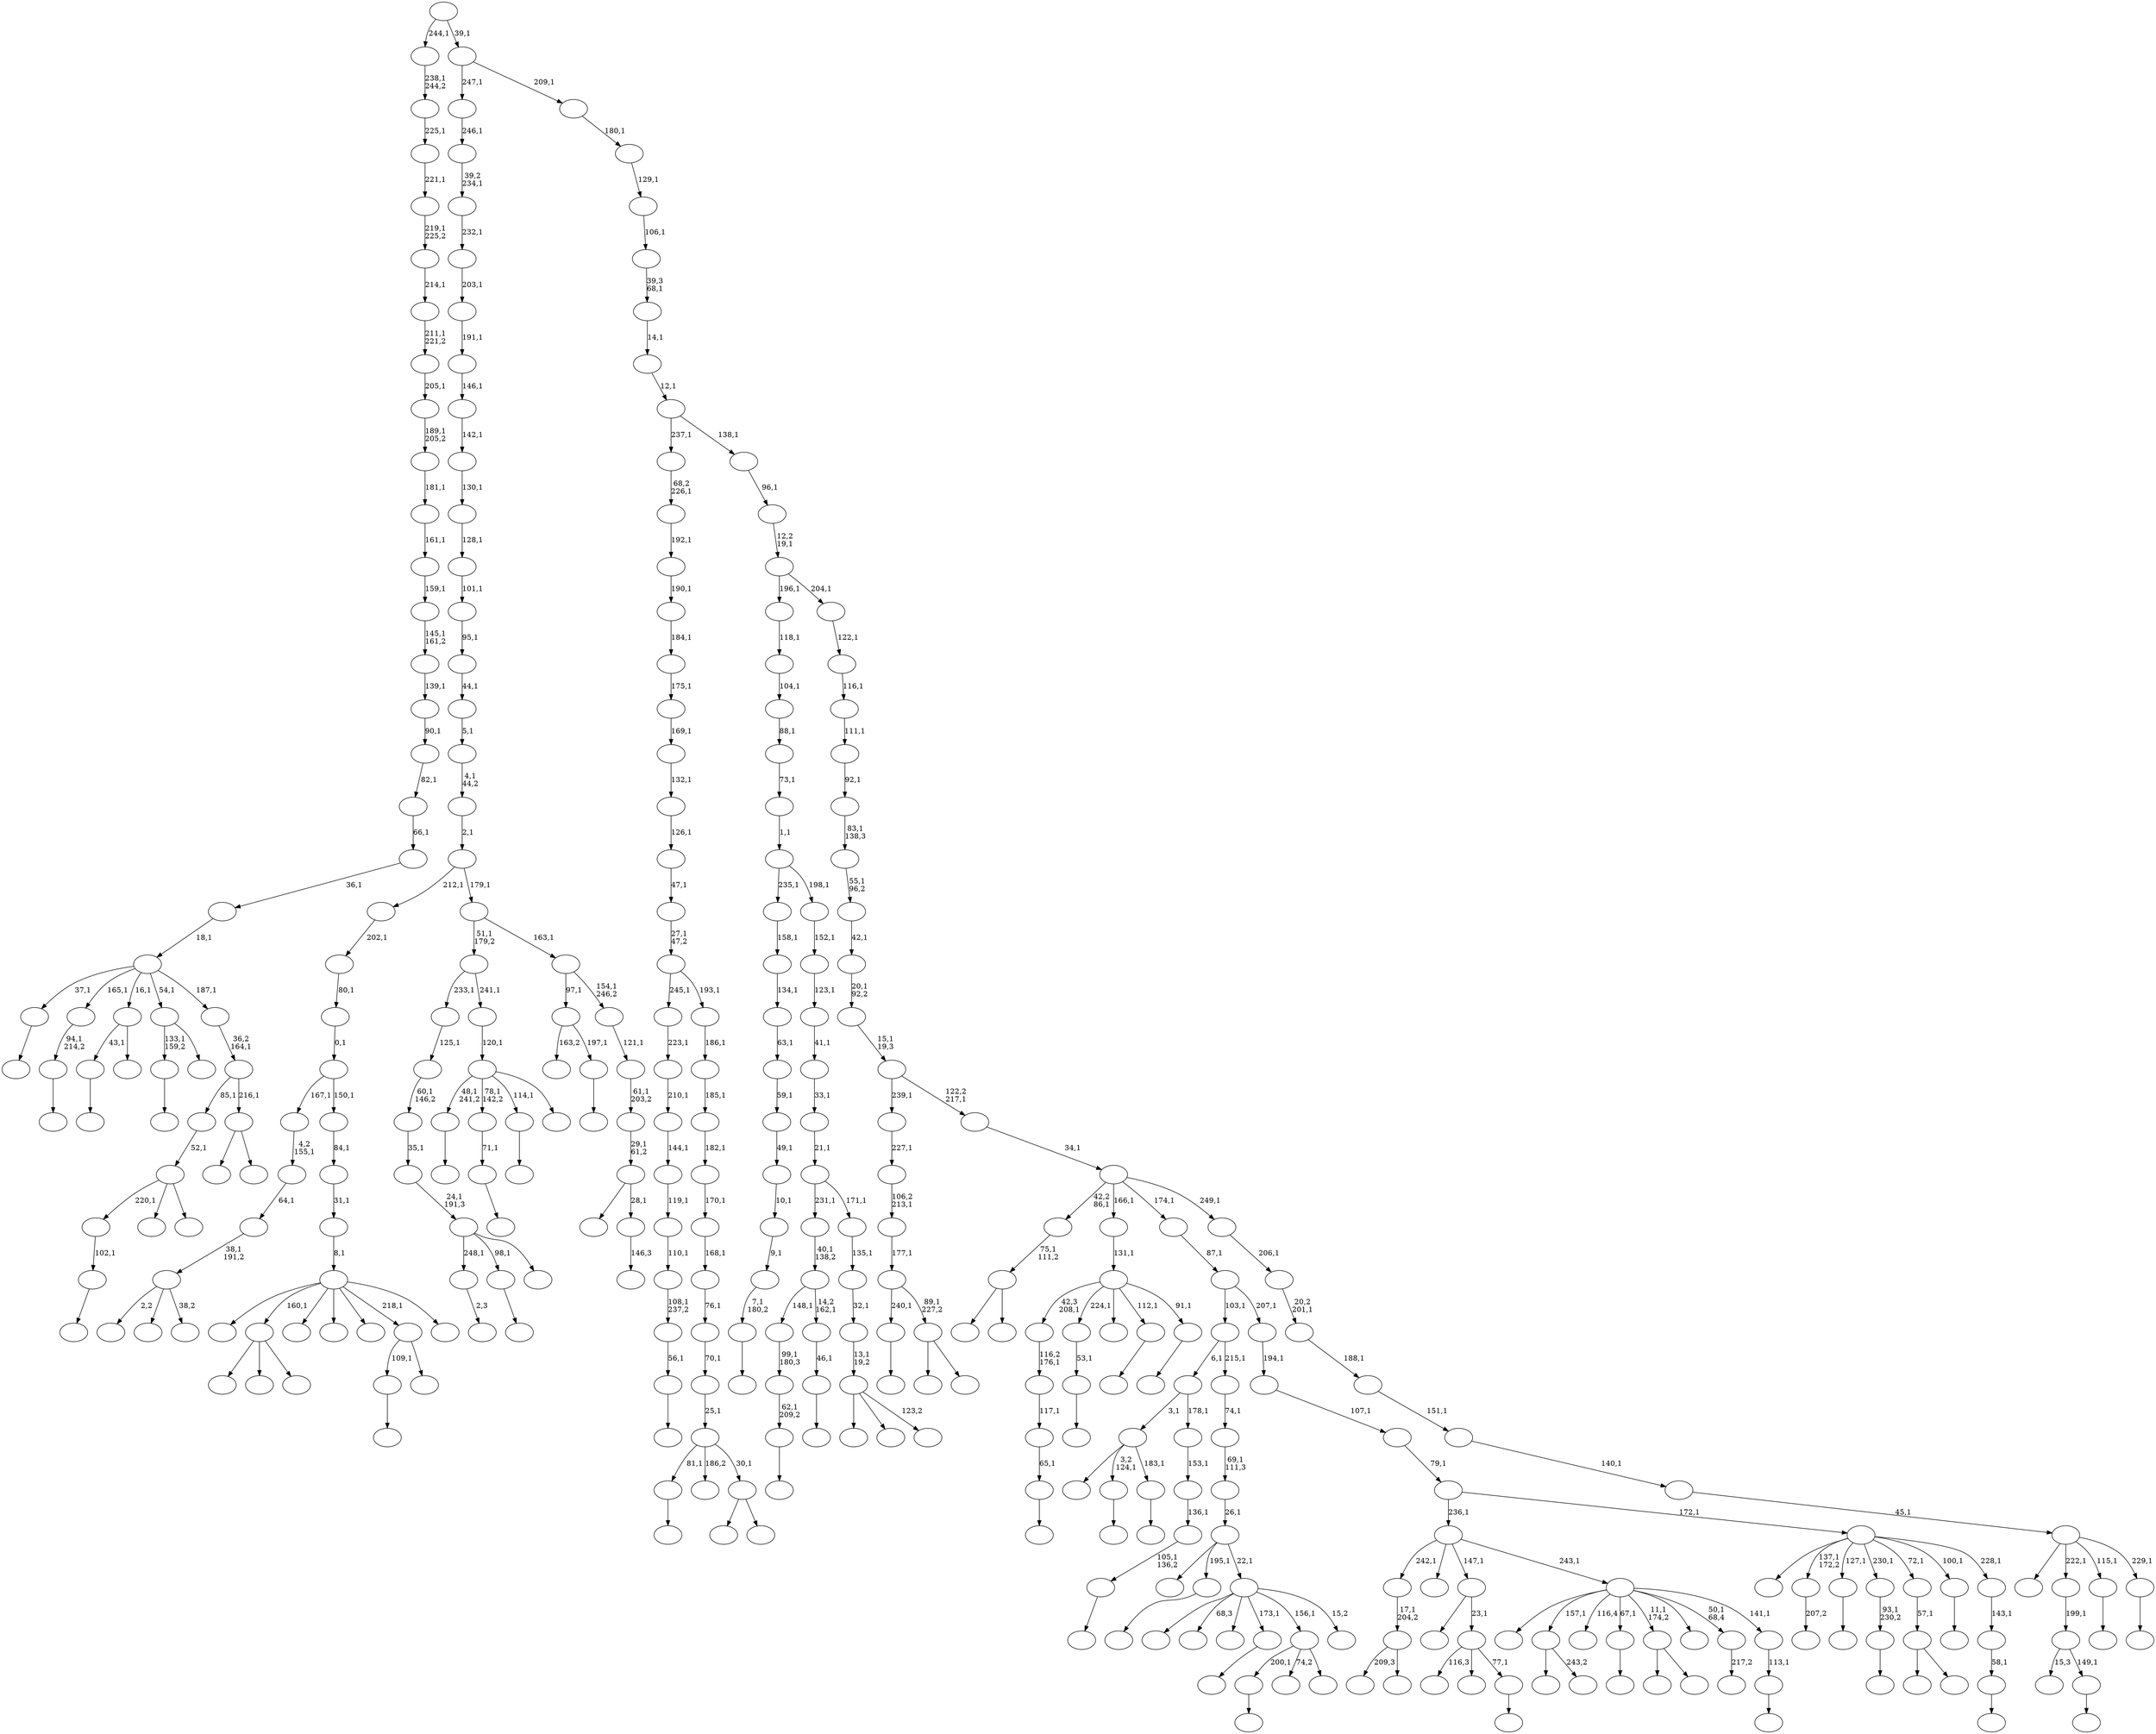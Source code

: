 digraph T {
	350 [label=""]
	349 [label=""]
	348 [label=""]
	347 [label=""]
	346 [label=""]
	345 [label=""]
	344 [label=""]
	343 [label=""]
	342 [label=""]
	341 [label=""]
	340 [label=""]
	339 [label=""]
	338 [label=""]
	337 [label=""]
	336 [label=""]
	335 [label=""]
	334 [label=""]
	333 [label=""]
	332 [label=""]
	331 [label=""]
	330 [label=""]
	329 [label=""]
	328 [label=""]
	327 [label=""]
	326 [label=""]
	325 [label=""]
	324 [label=""]
	323 [label=""]
	322 [label=""]
	321 [label=""]
	320 [label=""]
	319 [label=""]
	318 [label=""]
	317 [label=""]
	316 [label=""]
	315 [label=""]
	314 [label=""]
	313 [label=""]
	312 [label=""]
	311 [label=""]
	310 [label=""]
	309 [label=""]
	308 [label=""]
	307 [label=""]
	306 [label=""]
	305 [label=""]
	304 [label=""]
	303 [label=""]
	302 [label=""]
	301 [label=""]
	300 [label=""]
	299 [label=""]
	298 [label=""]
	297 [label=""]
	296 [label=""]
	295 [label=""]
	294 [label=""]
	293 [label=""]
	292 [label=""]
	291 [label=""]
	290 [label=""]
	289 [label=""]
	288 [label=""]
	287 [label=""]
	286 [label=""]
	285 [label=""]
	284 [label=""]
	283 [label=""]
	282 [label=""]
	281 [label=""]
	280 [label=""]
	279 [label=""]
	278 [label=""]
	277 [label=""]
	276 [label=""]
	275 [label=""]
	274 [label=""]
	273 [label=""]
	272 [label=""]
	271 [label=""]
	270 [label=""]
	269 [label=""]
	268 [label=""]
	267 [label=""]
	266 [label=""]
	265 [label=""]
	264 [label=""]
	263 [label=""]
	262 [label=""]
	261 [label=""]
	260 [label=""]
	259 [label=""]
	258 [label=""]
	257 [label=""]
	256 [label=""]
	255 [label=""]
	254 [label=""]
	253 [label=""]
	252 [label=""]
	251 [label=""]
	250 [label=""]
	249 [label=""]
	248 [label=""]
	247 [label=""]
	246 [label=""]
	245 [label=""]
	244 [label=""]
	243 [label=""]
	242 [label=""]
	241 [label=""]
	240 [label=""]
	239 [label=""]
	238 [label=""]
	237 [label=""]
	236 [label=""]
	235 [label=""]
	234 [label=""]
	233 [label=""]
	232 [label=""]
	231 [label=""]
	230 [label=""]
	229 [label=""]
	228 [label=""]
	227 [label=""]
	226 [label=""]
	225 [label=""]
	224 [label=""]
	223 [label=""]
	222 [label=""]
	221 [label=""]
	220 [label=""]
	219 [label=""]
	218 [label=""]
	217 [label=""]
	216 [label=""]
	215 [label=""]
	214 [label=""]
	213 [label=""]
	212 [label=""]
	211 [label=""]
	210 [label=""]
	209 [label=""]
	208 [label=""]
	207 [label=""]
	206 [label=""]
	205 [label=""]
	204 [label=""]
	203 [label=""]
	202 [label=""]
	201 [label=""]
	200 [label=""]
	199 [label=""]
	198 [label=""]
	197 [label=""]
	196 [label=""]
	195 [label=""]
	194 [label=""]
	193 [label=""]
	192 [label=""]
	191 [label=""]
	190 [label=""]
	189 [label=""]
	188 [label=""]
	187 [label=""]
	186 [label=""]
	185 [label=""]
	184 [label=""]
	183 [label=""]
	182 [label=""]
	181 [label=""]
	180 [label=""]
	179 [label=""]
	178 [label=""]
	177 [label=""]
	176 [label=""]
	175 [label=""]
	174 [label=""]
	173 [label=""]
	172 [label=""]
	171 [label=""]
	170 [label=""]
	169 [label=""]
	168 [label=""]
	167 [label=""]
	166 [label=""]
	165 [label=""]
	164 [label=""]
	163 [label=""]
	162 [label=""]
	161 [label=""]
	160 [label=""]
	159 [label=""]
	158 [label=""]
	157 [label=""]
	156 [label=""]
	155 [label=""]
	154 [label=""]
	153 [label=""]
	152 [label=""]
	151 [label=""]
	150 [label=""]
	149 [label=""]
	148 [label=""]
	147 [label=""]
	146 [label=""]
	145 [label=""]
	144 [label=""]
	143 [label=""]
	142 [label=""]
	141 [label=""]
	140 [label=""]
	139 [label=""]
	138 [label=""]
	137 [label=""]
	136 [label=""]
	135 [label=""]
	134 [label=""]
	133 [label=""]
	132 [label=""]
	131 [label=""]
	130 [label=""]
	129 [label=""]
	128 [label=""]
	127 [label=""]
	126 [label=""]
	125 [label=""]
	124 [label=""]
	123 [label=""]
	122 [label=""]
	121 [label=""]
	120 [label=""]
	119 [label=""]
	118 [label=""]
	117 [label=""]
	116 [label=""]
	115 [label=""]
	114 [label=""]
	113 [label=""]
	112 [label=""]
	111 [label=""]
	110 [label=""]
	109 [label=""]
	108 [label=""]
	107 [label=""]
	106 [label=""]
	105 [label=""]
	104 [label=""]
	103 [label=""]
	102 [label=""]
	101 [label=""]
	100 [label=""]
	99 [label=""]
	98 [label=""]
	97 [label=""]
	96 [label=""]
	95 [label=""]
	94 [label=""]
	93 [label=""]
	92 [label=""]
	91 [label=""]
	90 [label=""]
	89 [label=""]
	88 [label=""]
	87 [label=""]
	86 [label=""]
	85 [label=""]
	84 [label=""]
	83 [label=""]
	82 [label=""]
	81 [label=""]
	80 [label=""]
	79 [label=""]
	78 [label=""]
	77 [label=""]
	76 [label=""]
	75 [label=""]
	74 [label=""]
	73 [label=""]
	72 [label=""]
	71 [label=""]
	70 [label=""]
	69 [label=""]
	68 [label=""]
	67 [label=""]
	66 [label=""]
	65 [label=""]
	64 [label=""]
	63 [label=""]
	62 [label=""]
	61 [label=""]
	60 [label=""]
	59 [label=""]
	58 [label=""]
	57 [label=""]
	56 [label=""]
	55 [label=""]
	54 [label=""]
	53 [label=""]
	52 [label=""]
	51 [label=""]
	50 [label=""]
	49 [label=""]
	48 [label=""]
	47 [label=""]
	46 [label=""]
	45 [label=""]
	44 [label=""]
	43 [label=""]
	42 [label=""]
	41 [label=""]
	40 [label=""]
	39 [label=""]
	38 [label=""]
	37 [label=""]
	36 [label=""]
	35 [label=""]
	34 [label=""]
	33 [label=""]
	32 [label=""]
	31 [label=""]
	30 [label=""]
	29 [label=""]
	28 [label=""]
	27 [label=""]
	26 [label=""]
	25 [label=""]
	24 [label=""]
	23 [label=""]
	22 [label=""]
	21 [label=""]
	20 [label=""]
	19 [label=""]
	18 [label=""]
	17 [label=""]
	16 [label=""]
	15 [label=""]
	14 [label=""]
	13 [label=""]
	12 [label=""]
	11 [label=""]
	10 [label=""]
	9 [label=""]
	8 [label=""]
	7 [label=""]
	6 [label=""]
	5 [label=""]
	4 [label=""]
	3 [label=""]
	2 [label=""]
	1 [label=""]
	0 [label=""]
	347 -> 348 [label=""]
	346 -> 347 [label="102,1"]
	342 -> 343 [label=""]
	333 -> 334 [label=""]
	331 -> 332 [label=""]
	329 -> 330 [label=""]
	328 -> 344 [label=""]
	328 -> 333 [label="3,2\n124,1"]
	328 -> 329 [label="183,1"]
	326 -> 327 [label=""]
	321 -> 322 [label="2,3"]
	318 -> 319 [label=""]
	317 -> 318 [label="7,1\n180,2"]
	316 -> 317 [label="9,1"]
	315 -> 316 [label="10,1"]
	314 -> 315 [label="49,1"]
	313 -> 314 [label="59,1"]
	312 -> 313 [label="63,1"]
	311 -> 312 [label="134,1"]
	310 -> 311 [label="158,1"]
	308 -> 309 [label=""]
	303 -> 338 [label="209,3"]
	303 -> 304 [label=""]
	302 -> 303 [label="17,1\n204,2"]
	299 -> 300 [label="207,2"]
	296 -> 297 [label=""]
	294 -> 295 [label=""]
	293 -> 340 [label="15,3"]
	293 -> 294 [label="149,1"]
	292 -> 293 [label="199,1"]
	289 -> 325 [label=""]
	289 -> 290 [label="243,2"]
	286 -> 287 [label=""]
	283 -> 284 [label=""]
	280 -> 281 [label=""]
	279 -> 280 [label="65,1"]
	278 -> 279 [label="117,1"]
	277 -> 278 [label="116,2\n176,1"]
	275 -> 276 [label=""]
	272 -> 273 [label=""]
	268 -> 269 [label=""]
	267 -> 268 [label="62,1\n209,2"]
	266 -> 267 [label="99,1\n180,3"]
	264 -> 265 [label=""]
	263 -> 264 [label="53,1"]
	261 -> 298 [label=""]
	261 -> 291 [label=""]
	261 -> 262 [label=""]
	259 -> 336 [label=""]
	259 -> 260 [label=""]
	257 -> 258 [label=""]
	256 -> 337 [label="163,2"]
	256 -> 257 [label="197,1"]
	253 -> 254 [label=""]
	252 -> 253 [label="56,1"]
	251 -> 252 [label="108,1\n237,2"]
	250 -> 251 [label="110,1"]
	249 -> 250 [label="119,1"]
	248 -> 249 [label="144,1"]
	247 -> 248 [label="210,1"]
	246 -> 247 [label="223,1"]
	244 -> 245 [label=""]
	242 -> 243 [label=""]
	241 -> 242 [label="71,1"]
	238 -> 239 [label=""]
	237 -> 238 [label="94,1\n214,2"]
	235 -> 341 [label="2,2"]
	235 -> 271 [label=""]
	235 -> 236 [label="38,2"]
	234 -> 235 [label="38,1\n191,2"]
	233 -> 234 [label="64,1"]
	232 -> 233 [label="4,2\n155,1"]
	230 -> 346 [label="220,1"]
	230 -> 320 [label=""]
	230 -> 231 [label=""]
	229 -> 230 [label="52,1"]
	225 -> 321 [label="248,1"]
	225 -> 296 [label="98,1"]
	225 -> 226 [label=""]
	224 -> 225 [label="24,1\n191,3"]
	223 -> 224 [label="35,1"]
	222 -> 223 [label="60,1\n146,2"]
	221 -> 222 [label="125,1"]
	218 -> 219 [label=""]
	217 -> 218 [label="105,1\n136,2"]
	216 -> 217 [label="136,1"]
	215 -> 216 [label="153,1"]
	214 -> 328 [label="3,1"]
	214 -> 215 [label="178,1"]
	212 -> 213 [label=""]
	211 -> 212 [label="46,1"]
	210 -> 266 [label="148,1"]
	210 -> 211 [label="14,2\n162,1"]
	209 -> 210 [label="40,1\n138,2"]
	206 -> 207 [label=""]
	202 -> 203 [label=""]
	199 -> 200 [label=""]
	197 -> 198 [label=""]
	195 -> 274 [label=""]
	195 -> 196 [label=""]
	194 -> 308 [label="81,1"]
	194 -> 306 [label="186,2"]
	194 -> 195 [label="30,1"]
	193 -> 194 [label="25,1"]
	192 -> 193 [label="70,1"]
	191 -> 192 [label="76,1"]
	190 -> 191 [label="168,1"]
	189 -> 190 [label="170,1"]
	188 -> 189 [label="182,1"]
	187 -> 188 [label="185,1"]
	186 -> 187 [label="186,1"]
	185 -> 246 [label="245,1"]
	185 -> 186 [label="193,1"]
	184 -> 185 [label="27,1\n47,2"]
	183 -> 184 [label="47,1"]
	182 -> 183 [label="126,1"]
	181 -> 182 [label="132,1"]
	180 -> 181 [label="169,1"]
	179 -> 180 [label="175,1"]
	178 -> 179 [label="184,1"]
	177 -> 178 [label="190,1"]
	176 -> 177 [label="192,1"]
	175 -> 176 [label="68,2\n226,1"]
	172 -> 173 [label=""]
	170 -> 171 [label=""]
	168 -> 286 [label="43,1"]
	168 -> 169 [label=""]
	166 -> 244 [label="48,1\n241,2"]
	166 -> 241 [label="78,1\n142,2"]
	166 -> 199 [label="114,1"]
	166 -> 167 [label=""]
	165 -> 166 [label="120,1"]
	164 -> 221 [label="233,1"]
	164 -> 165 [label="241,1"]
	162 -> 163 [label=""]
	161 -> 162 [label="93,1\n230,2"]
	157 -> 174 [label=""]
	157 -> 158 [label=""]
	156 -> 157 [label="75,1\n111,2"]
	154 -> 283 [label="109,1"]
	154 -> 155 [label=""]
	152 -> 305 [label=""]
	152 -> 153 [label=""]
	151 -> 170 [label="240,1"]
	151 -> 152 [label="89,1\n227,2"]
	150 -> 151 [label="177,1"]
	149 -> 150 [label="106,2\n213,1"]
	148 -> 149 [label="227,1"]
	146 -> 324 [label=""]
	146 -> 261 [label="160,1"]
	146 -> 228 [label=""]
	146 -> 220 [label=""]
	146 -> 160 [label=""]
	146 -> 154 [label="218,1"]
	146 -> 147 [label=""]
	145 -> 146 [label="8,1"]
	144 -> 145 [label="31,1"]
	143 -> 144 [label="84,1"]
	142 -> 232 [label="167,1"]
	142 -> 143 [label="150,1"]
	141 -> 142 [label="0,1"]
	140 -> 141 [label="80,1"]
	139 -> 140 [label="202,1"]
	137 -> 138 [label=""]
	136 -> 345 [label="116,3"]
	136 -> 205 [label=""]
	136 -> 137 [label="77,1"]
	135 -> 159 [label=""]
	135 -> 136 [label="23,1"]
	133 -> 342 [label="200,1"]
	133 -> 208 [label="74,2"]
	133 -> 134 [label=""]
	131 -> 132 [label=""]
	130 -> 277 [label="42,3\n208,1"]
	130 -> 263 [label="224,1"]
	130 -> 227 [label=""]
	130 -> 202 [label="112,1"]
	130 -> 131 [label="91,1"]
	129 -> 130 [label="131,1"]
	127 -> 350 [label=""]
	127 -> 335 [label="68,3"]
	127 -> 323 [label=""]
	127 -> 172 [label="173,1"]
	127 -> 133 [label="156,1"]
	127 -> 128 [label="15,2"]
	126 -> 255 [label=""]
	126 -> 197 [label="195,1"]
	126 -> 127 [label="22,1"]
	125 -> 126 [label="26,1"]
	124 -> 125 [label="69,1\n111,3"]
	123 -> 124 [label="74,1"]
	122 -> 214 [label="6,1"]
	122 -> 123 [label="215,1"]
	120 -> 121 [label="217,2"]
	118 -> 119 [label=""]
	117 -> 118 [label="113,1"]
	116 -> 339 [label=""]
	116 -> 289 [label="157,1"]
	116 -> 285 [label="116,4"]
	116 -> 275 [label="67,1"]
	116 -> 259 [label="11,1\n174,2"]
	116 -> 201 [label=""]
	116 -> 120 [label="50,1\n68,4"]
	116 -> 117 [label="141,1"]
	115 -> 302 [label="242,1"]
	115 -> 270 [label=""]
	115 -> 135 [label="147,1"]
	115 -> 116 [label="243,1"]
	113 -> 204 [label=""]
	113 -> 114 [label=""]
	112 -> 113 [label="57,1"]
	110 -> 326 [label="133,1\n159,2"]
	110 -> 111 [label=""]
	108 -> 109 [label=""]
	106 -> 107 [label=""]
	105 -> 106 [label="58,1"]
	104 -> 105 [label="143,1"]
	103 -> 301 [label=""]
	103 -> 299 [label="137,1\n172,2"]
	103 -> 272 [label="127,1"]
	103 -> 161 [label="230,1"]
	103 -> 112 [label="72,1"]
	103 -> 108 [label="100,1"]
	103 -> 104 [label="228,1"]
	102 -> 115 [label="236,1"]
	102 -> 103 [label="172,1"]
	101 -> 102 [label="79,1"]
	100 -> 101 [label="107,1"]
	99 -> 100 [label="194,1"]
	98 -> 122 [label="103,1"]
	98 -> 99 [label="207,1"]
	97 -> 98 [label="87,1"]
	95 -> 307 [label=""]
	95 -> 282 [label=""]
	95 -> 96 [label="123,2"]
	94 -> 95 [label="13,1\n19,2"]
	93 -> 94 [label="32,1"]
	92 -> 93 [label="135,1"]
	91 -> 209 [label="231,1"]
	91 -> 92 [label="171,1"]
	90 -> 91 [label="21,1"]
	89 -> 90 [label="33,1"]
	88 -> 89 [label="41,1"]
	87 -> 88 [label="123,1"]
	86 -> 87 [label="152,1"]
	85 -> 310 [label="235,1"]
	85 -> 86 [label="198,1"]
	84 -> 85 [label="1,1"]
	83 -> 84 [label="73,1"]
	82 -> 83 [label="88,1"]
	81 -> 82 [label="104,1"]
	80 -> 81 [label="118,1"]
	78 -> 240 [label=""]
	78 -> 79 [label=""]
	77 -> 229 [label="85,1"]
	77 -> 78 [label="216,1"]
	76 -> 77 [label="36,2\n164,1"]
	75 -> 331 [label="37,1"]
	75 -> 237 [label="165,1"]
	75 -> 168 [label="16,1"]
	75 -> 110 [label="54,1"]
	75 -> 76 [label="187,1"]
	74 -> 75 [label="18,1"]
	73 -> 74 [label="36,1"]
	72 -> 73 [label="66,1"]
	71 -> 72 [label="82,1"]
	70 -> 71 [label="90,1"]
	69 -> 70 [label="139,1"]
	68 -> 69 [label="145,1\n161,2"]
	67 -> 68 [label="159,1"]
	66 -> 67 [label="161,1"]
	65 -> 66 [label="181,1"]
	64 -> 65 [label="189,1\n205,2"]
	63 -> 64 [label="205,1"]
	62 -> 63 [label="211,1\n221,2"]
	61 -> 62 [label="214,1"]
	60 -> 61 [label="219,1\n225,2"]
	59 -> 60 [label="221,1"]
	58 -> 59 [label="225,1"]
	57 -> 58 [label="238,1\n244,2"]
	55 -> 56 [label="146,3"]
	54 -> 288 [label=""]
	54 -> 55 [label="28,1"]
	53 -> 54 [label="29,1\n61,2"]
	52 -> 53 [label="61,1\n203,2"]
	51 -> 52 [label="121,1"]
	50 -> 256 [label="97,1"]
	50 -> 51 [label="154,1\n246,2"]
	49 -> 164 [label="51,1\n179,2"]
	49 -> 50 [label="163,1"]
	48 -> 139 [label="212,1"]
	48 -> 49 [label="179,1"]
	47 -> 48 [label="2,1"]
	46 -> 47 [label="4,1\n44,2"]
	45 -> 46 [label="5,1"]
	44 -> 45 [label="44,1"]
	43 -> 44 [label="95,1"]
	42 -> 43 [label="101,1"]
	41 -> 42 [label="128,1"]
	40 -> 41 [label="130,1"]
	39 -> 40 [label="142,1"]
	38 -> 39 [label="146,1"]
	37 -> 38 [label="191,1"]
	36 -> 37 [label="203,1"]
	35 -> 36 [label="232,1"]
	34 -> 35 [label="39,2\n234,1"]
	33 -> 34 [label="246,1"]
	31 -> 32 [label=""]
	30 -> 349 [label=""]
	30 -> 292 [label="222,1"]
	30 -> 206 [label="115,1"]
	30 -> 31 [label="229,1"]
	29 -> 30 [label="45,1"]
	28 -> 29 [label="140,1"]
	27 -> 28 [label="151,1"]
	26 -> 27 [label="188,1"]
	25 -> 26 [label="20,2\n201,1"]
	24 -> 25 [label="206,1"]
	23 -> 156 [label="42,2\n86,1"]
	23 -> 129 [label="166,1"]
	23 -> 97 [label="174,1"]
	23 -> 24 [label="249,1"]
	22 -> 23 [label="34,1"]
	21 -> 148 [label="239,1"]
	21 -> 22 [label="122,2\n217,1"]
	20 -> 21 [label="15,1\n19,3"]
	19 -> 20 [label="20,1\n92,2"]
	18 -> 19 [label="42,1"]
	17 -> 18 [label="55,1\n96,2"]
	16 -> 17 [label="83,1\n138,3"]
	15 -> 16 [label="92,1"]
	14 -> 15 [label="111,1"]
	13 -> 14 [label="116,1"]
	12 -> 13 [label="122,1"]
	11 -> 80 [label="196,1"]
	11 -> 12 [label="204,1"]
	10 -> 11 [label="12,2\n19,1"]
	9 -> 10 [label="96,1"]
	8 -> 175 [label="237,1"]
	8 -> 9 [label="138,1"]
	7 -> 8 [label="12,1"]
	6 -> 7 [label="14,1"]
	5 -> 6 [label="39,3\n68,1"]
	4 -> 5 [label="106,1"]
	3 -> 4 [label="129,1"]
	2 -> 3 [label="180,1"]
	1 -> 33 [label="247,1"]
	1 -> 2 [label="209,1"]
	0 -> 57 [label="244,1"]
	0 -> 1 [label="39,1"]
}

